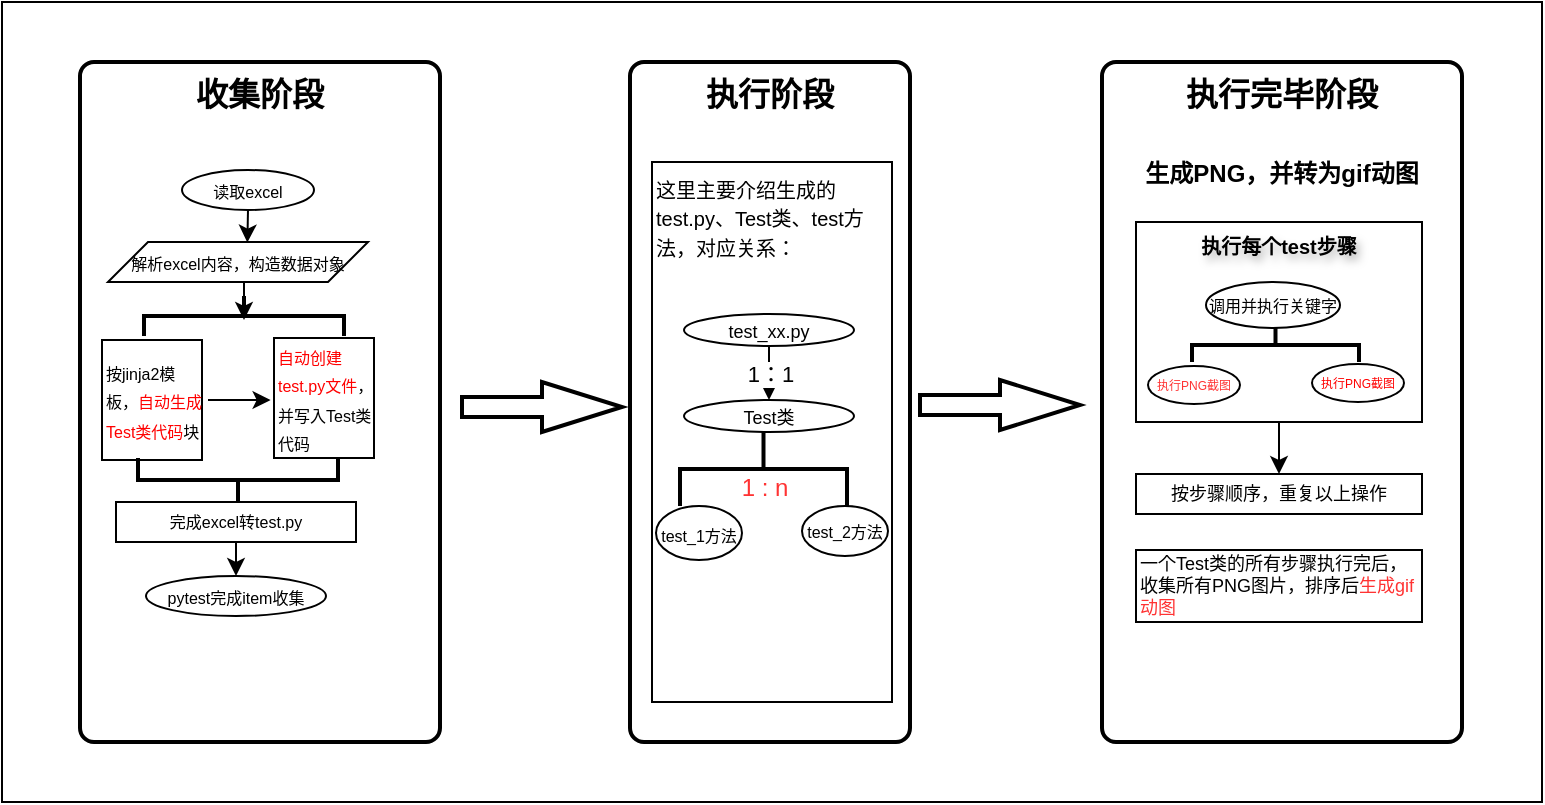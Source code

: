 <mxfile version="24.7.17">
  <diagram name="第 1 页" id="8O7xxAEqulu4geyYi50V">
    <mxGraphModel dx="896" dy="461" grid="1" gridSize="10" guides="1" tooltips="1" connect="1" arrows="1" fold="1" page="1" pageScale="1" pageWidth="827" pageHeight="1169" math="0" shadow="0">
      <root>
        <mxCell id="0" />
        <mxCell id="1" parent="0" />
        <mxCell id="2k8hdnFPRNbZHfNdyhW9-2" value="" style="rounded=0;whiteSpace=wrap;html=1;" vertex="1" parent="1">
          <mxGeometry x="30" y="200" width="770" height="400" as="geometry" />
        </mxCell>
        <mxCell id="2k8hdnFPRNbZHfNdyhW9-4" value="&lt;div style=&quot;font-size: 16px;&quot;&gt;&lt;span style=&quot;background-color: initial; font-size: 16px;&quot;&gt;收集阶段&lt;/span&gt;&lt;/div&gt;" style="rounded=1;whiteSpace=wrap;html=1;absoluteArcSize=1;arcSize=14;strokeWidth=2;align=center;verticalAlign=top;fontStyle=1;fontSize=16;" vertex="1" parent="1">
          <mxGeometry x="69" y="230" width="180" height="340" as="geometry" />
        </mxCell>
        <mxCell id="2k8hdnFPRNbZHfNdyhW9-6" value="执行完毕阶段&lt;br&gt;&lt;br&gt;&lt;font style=&quot;font-size: 12px;&quot;&gt;生成PNG，并转为gif动图&lt;/font&gt;" style="rounded=1;whiteSpace=wrap;html=1;absoluteArcSize=1;arcSize=14;strokeWidth=2;align=center;verticalAlign=top;fontStyle=1;fontSize=16;movable=0;resizable=0;rotatable=0;deletable=0;editable=0;locked=1;connectable=0;" vertex="1" parent="1">
          <mxGeometry x="580" y="230" width="180" height="340" as="geometry" />
        </mxCell>
        <mxCell id="2k8hdnFPRNbZHfNdyhW9-7" value="" style="verticalLabelPosition=bottom;verticalAlign=top;html=1;strokeWidth=2;shape=mxgraph.arrows2.arrow;dy=0.6;dx=40;notch=0;" vertex="1" parent="1">
          <mxGeometry x="260" y="390" width="80" height="25" as="geometry" />
        </mxCell>
        <mxCell id="2k8hdnFPRNbZHfNdyhW9-8" value="" style="verticalLabelPosition=bottom;verticalAlign=top;html=1;strokeWidth=2;shape=mxgraph.arrows2.arrow;dy=0.6;dx=40;notch=0;" vertex="1" parent="1">
          <mxGeometry x="489" y="389" width="80" height="25" as="geometry" />
        </mxCell>
        <mxCell id="2k8hdnFPRNbZHfNdyhW9-9" value="执行阶段" style="rounded=1;whiteSpace=wrap;html=1;absoluteArcSize=1;arcSize=14;strokeWidth=2;verticalAlign=top;fontStyle=1;fontSize=16;" vertex="1" parent="1">
          <mxGeometry x="344" y="230" width="140" height="340" as="geometry" />
        </mxCell>
        <mxCell id="2k8hdnFPRNbZHfNdyhW9-10" value="&lt;font style=&quot;font-size: 8px;&quot;&gt;读取excel&lt;/font&gt;" style="ellipse;whiteSpace=wrap;html=1;" vertex="1" parent="1">
          <mxGeometry x="120" y="284" width="66" height="20" as="geometry" />
        </mxCell>
        <mxCell id="2k8hdnFPRNbZHfNdyhW9-21" style="edgeStyle=orthogonalEdgeStyle;rounded=0;orthogonalLoop=1;jettySize=auto;html=1;exitX=0.5;exitY=1;exitDx=0;exitDy=0;entryX=0.5;entryY=0;entryDx=0;entryDy=0;" edge="1" parent="1" source="2k8hdnFPRNbZHfNdyhW9-12">
          <mxGeometry relative="1" as="geometry">
            <mxPoint x="151" y="359" as="targetPoint" />
          </mxGeometry>
        </mxCell>
        <mxCell id="2k8hdnFPRNbZHfNdyhW9-12" value="&lt;font style=&quot;font-size: 8px;&quot;&gt;解析excel内容，构造数据对象&lt;/font&gt;" style="shape=parallelogram;perimeter=parallelogramPerimeter;whiteSpace=wrap;html=1;fixedSize=1;" vertex="1" parent="1">
          <mxGeometry x="83" y="320" width="130" height="20" as="geometry" />
        </mxCell>
        <mxCell id="2k8hdnFPRNbZHfNdyhW9-18" style="edgeStyle=orthogonalEdgeStyle;rounded=0;orthogonalLoop=1;jettySize=auto;html=1;exitX=0.5;exitY=1;exitDx=0;exitDy=0;entryX=0.536;entryY=0.014;entryDx=0;entryDy=0;entryPerimeter=0;" edge="1" parent="1" source="2k8hdnFPRNbZHfNdyhW9-10" target="2k8hdnFPRNbZHfNdyhW9-12">
          <mxGeometry relative="1" as="geometry" />
        </mxCell>
        <mxCell id="2k8hdnFPRNbZHfNdyhW9-22" value="&lt;span style=&quot;font-size: 8px;&quot;&gt;按jinja2模板，&lt;font color=&quot;#ff0000&quot;&gt;自动生成Test类代码&lt;/font&gt;块&lt;/span&gt;" style="rounded=0;whiteSpace=wrap;html=1;align=left;" vertex="1" parent="1">
          <mxGeometry x="80" y="369" width="50" height="60" as="geometry" />
        </mxCell>
        <mxCell id="2k8hdnFPRNbZHfNdyhW9-23" value="" style="strokeWidth=2;html=1;shape=mxgraph.flowchart.annotation_2;align=left;labelPosition=right;pointerEvents=1;direction=south;" vertex="1" parent="1">
          <mxGeometry x="101" y="347" width="100" height="20" as="geometry" />
        </mxCell>
        <mxCell id="2k8hdnFPRNbZHfNdyhW9-24" value="&lt;span style=&quot;font-size: 8px;&quot;&gt;&lt;font color=&quot;#ff0000&quot;&gt;自动创建test.py文件&lt;/font&gt;，并写入Test类代码&lt;/span&gt;" style="rounded=0;whiteSpace=wrap;html=1;align=left;" vertex="1" parent="1">
          <mxGeometry x="166" y="368" width="50" height="60" as="geometry" />
        </mxCell>
        <mxCell id="2k8hdnFPRNbZHfNdyhW9-26" style="edgeStyle=orthogonalEdgeStyle;rounded=0;orthogonalLoop=1;jettySize=auto;html=1;exitX=1;exitY=0.5;exitDx=0;exitDy=0;entryX=2.603;entryY=0.397;entryDx=0;entryDy=0;entryPerimeter=0;" edge="1" parent="1">
          <mxGeometry relative="1" as="geometry">
            <mxPoint x="133" y="399" as="sourcePoint" />
            <mxPoint x="164.3" y="399.06" as="targetPoint" />
          </mxGeometry>
        </mxCell>
        <mxCell id="2k8hdnFPRNbZHfNdyhW9-28" value="" style="strokeWidth=2;html=1;shape=mxgraph.flowchart.annotation_2;align=left;labelPosition=right;pointerEvents=1;direction=north;" vertex="1" parent="1">
          <mxGeometry x="98" y="428" width="100" height="22" as="geometry" />
        </mxCell>
        <mxCell id="2k8hdnFPRNbZHfNdyhW9-32" style="edgeStyle=orthogonalEdgeStyle;rounded=0;orthogonalLoop=1;jettySize=auto;html=1;exitX=0.5;exitY=1;exitDx=0;exitDy=0;entryX=0.5;entryY=0;entryDx=0;entryDy=0;" edge="1" parent="1" source="2k8hdnFPRNbZHfNdyhW9-29" target="2k8hdnFPRNbZHfNdyhW9-31">
          <mxGeometry relative="1" as="geometry" />
        </mxCell>
        <mxCell id="2k8hdnFPRNbZHfNdyhW9-29" value="完成excel转test.py" style="rounded=0;whiteSpace=wrap;html=1;fontSize=8;" vertex="1" parent="1">
          <mxGeometry x="87" y="450" width="120" height="20" as="geometry" />
        </mxCell>
        <mxCell id="2k8hdnFPRNbZHfNdyhW9-31" value="&lt;font style=&quot;font-size: 8px;&quot;&gt;pytest完成item收集&lt;/font&gt;" style="ellipse;whiteSpace=wrap;html=1;" vertex="1" parent="1">
          <mxGeometry x="102" y="487" width="90" height="20" as="geometry" />
        </mxCell>
        <mxCell id="2k8hdnFPRNbZHfNdyhW9-33" value="&lt;font style=&quot;font-size: 10px;&quot;&gt;这里主要介绍生成的test.py、Test类、test方法，对应关系：&lt;br&gt;&lt;/font&gt;&lt;br&gt;&amp;nbsp;" style="rounded=0;whiteSpace=wrap;html=1;verticalAlign=top;align=left;" vertex="1" parent="1">
          <mxGeometry x="355" y="280" width="120" height="270" as="geometry" />
        </mxCell>
        <mxCell id="2k8hdnFPRNbZHfNdyhW9-37" style="edgeStyle=orthogonalEdgeStyle;rounded=0;orthogonalLoop=1;jettySize=auto;html=1;exitX=0.5;exitY=1;exitDx=0;exitDy=0;" edge="1" parent="1" source="2k8hdnFPRNbZHfNdyhW9-34" target="2k8hdnFPRNbZHfNdyhW9-36">
          <mxGeometry relative="1" as="geometry" />
        </mxCell>
        <mxCell id="2k8hdnFPRNbZHfNdyhW9-38" value="1：1" style="edgeLabel;html=1;align=center;verticalAlign=middle;resizable=0;points=[];" vertex="1" connectable="0" parent="2k8hdnFPRNbZHfNdyhW9-37">
          <mxGeometry relative="1" as="geometry">
            <mxPoint as="offset" />
          </mxGeometry>
        </mxCell>
        <mxCell id="2k8hdnFPRNbZHfNdyhW9-34" value="&lt;font style=&quot;font-size: 9px;&quot;&gt;test_xx.py&lt;/font&gt;" style="ellipse;whiteSpace=wrap;html=1;" vertex="1" parent="1">
          <mxGeometry x="371" y="356" width="85" height="16" as="geometry" />
        </mxCell>
        <mxCell id="2k8hdnFPRNbZHfNdyhW9-35" value="&lt;font color=&quot;#ff3333&quot;&gt;1 : n&lt;/font&gt;" style="strokeWidth=2;html=1;shape=mxgraph.flowchart.annotation_2;align=center;labelPosition=center;pointerEvents=1;direction=south;verticalLabelPosition=middle;verticalAlign=bottom;fontColor=#4D4D4D;fontStyle=0" vertex="1" parent="1">
          <mxGeometry x="369" y="415" width="83.5" height="37" as="geometry" />
        </mxCell>
        <mxCell id="2k8hdnFPRNbZHfNdyhW9-36" value="&lt;font style=&quot;font-size: 9px;&quot;&gt;Test类&lt;/font&gt;" style="ellipse;whiteSpace=wrap;html=1;" vertex="1" parent="1">
          <mxGeometry x="371" y="399" width="85" height="16" as="geometry" />
        </mxCell>
        <mxCell id="2k8hdnFPRNbZHfNdyhW9-40" value="&lt;font style=&quot;font-size: 8px;&quot;&gt;test_1方法&lt;/font&gt;" style="ellipse;whiteSpace=wrap;html=1;" vertex="1" parent="1">
          <mxGeometry x="357" y="452" width="43" height="27" as="geometry" />
        </mxCell>
        <mxCell id="2k8hdnFPRNbZHfNdyhW9-42" value="&lt;font style=&quot;font-size: 8px;&quot;&gt;test_2方法&lt;/font&gt;" style="ellipse;whiteSpace=wrap;html=1;fontSize=8;" vertex="1" parent="1">
          <mxGeometry x="430" y="452" width="43" height="25" as="geometry" />
        </mxCell>
        <mxCell id="2k8hdnFPRNbZHfNdyhW9-58" value="执行每个test步骤" style="rounded=0;whiteSpace=wrap;html=1;verticalAlign=top;align=center;fontStyle=1;fontSize=10;textShadow=1;movable=1;resizable=1;rotatable=1;deletable=1;editable=1;locked=0;connectable=1;" vertex="1" parent="1">
          <mxGeometry x="597" y="310" width="143" height="100" as="geometry" />
        </mxCell>
        <mxCell id="2k8hdnFPRNbZHfNdyhW9-50" value="&lt;font style=&quot;font-size: 8px;&quot;&gt;调用并执行关键字&lt;/font&gt;" style="ellipse;whiteSpace=wrap;html=1;fontSize=8;" vertex="1" parent="1">
          <mxGeometry x="632" y="340" width="67" height="23" as="geometry" />
        </mxCell>
        <mxCell id="2k8hdnFPRNbZHfNdyhW9-54" value="&lt;font color=&quot;#ff3333&quot; style=&quot;font-size: 6px;&quot;&gt;执行PNG截图&lt;/font&gt;" style="ellipse;whiteSpace=wrap;html=1;fontSize=6;" vertex="1" parent="1">
          <mxGeometry x="603" y="382" width="46" height="19" as="geometry" />
        </mxCell>
        <mxCell id="2k8hdnFPRNbZHfNdyhW9-56" value="" style="strokeWidth=2;html=1;shape=mxgraph.flowchart.annotation_2;align=center;labelPosition=center;pointerEvents=1;direction=south;verticalLabelPosition=middle;verticalAlign=bottom;fontColor=#4D4D4D;fontStyle=0" vertex="1" parent="1">
          <mxGeometry x="625" y="363" width="83.5" height="17" as="geometry" />
        </mxCell>
        <mxCell id="2k8hdnFPRNbZHfNdyhW9-59" value="&lt;font color=&quot;#ff0000&quot; style=&quot;font-size: 6px;&quot;&gt;执行PNG截图&lt;/font&gt;" style="ellipse;whiteSpace=wrap;html=1;fontSize=6;" vertex="1" parent="1">
          <mxGeometry x="685" y="381" width="46" height="19" as="geometry" />
        </mxCell>
        <mxCell id="2k8hdnFPRNbZHfNdyhW9-60" value="按步骤顺序，重复以上操作" style="rounded=0;whiteSpace=wrap;html=1;fontSize=9;" vertex="1" parent="1">
          <mxGeometry x="597" y="436" width="143" height="20" as="geometry" />
        </mxCell>
        <mxCell id="2k8hdnFPRNbZHfNdyhW9-63" value="" style="endArrow=classic;html=1;rounded=0;exitX=0.5;exitY=1;exitDx=0;exitDy=0;entryX=0.5;entryY=0;entryDx=0;entryDy=0;" edge="1" parent="1" source="2k8hdnFPRNbZHfNdyhW9-58" target="2k8hdnFPRNbZHfNdyhW9-60">
          <mxGeometry width="50" height="50" relative="1" as="geometry">
            <mxPoint x="640.5" y="485" as="sourcePoint" />
            <mxPoint x="690.5" y="435" as="targetPoint" />
          </mxGeometry>
        </mxCell>
        <mxCell id="2k8hdnFPRNbZHfNdyhW9-64" value="一个Test类的所有步骤执行完后，&lt;br style=&quot;font-size: 9px;&quot;&gt;收集所有PNG图片，排序后&lt;font color=&quot;#ff3333&quot;&gt;生成gif动图&lt;/font&gt;" style="rounded=0;whiteSpace=wrap;html=1;fontSize=9;align=left;" vertex="1" parent="1">
          <mxGeometry x="597" y="474" width="143" height="36" as="geometry" />
        </mxCell>
      </root>
    </mxGraphModel>
  </diagram>
</mxfile>
